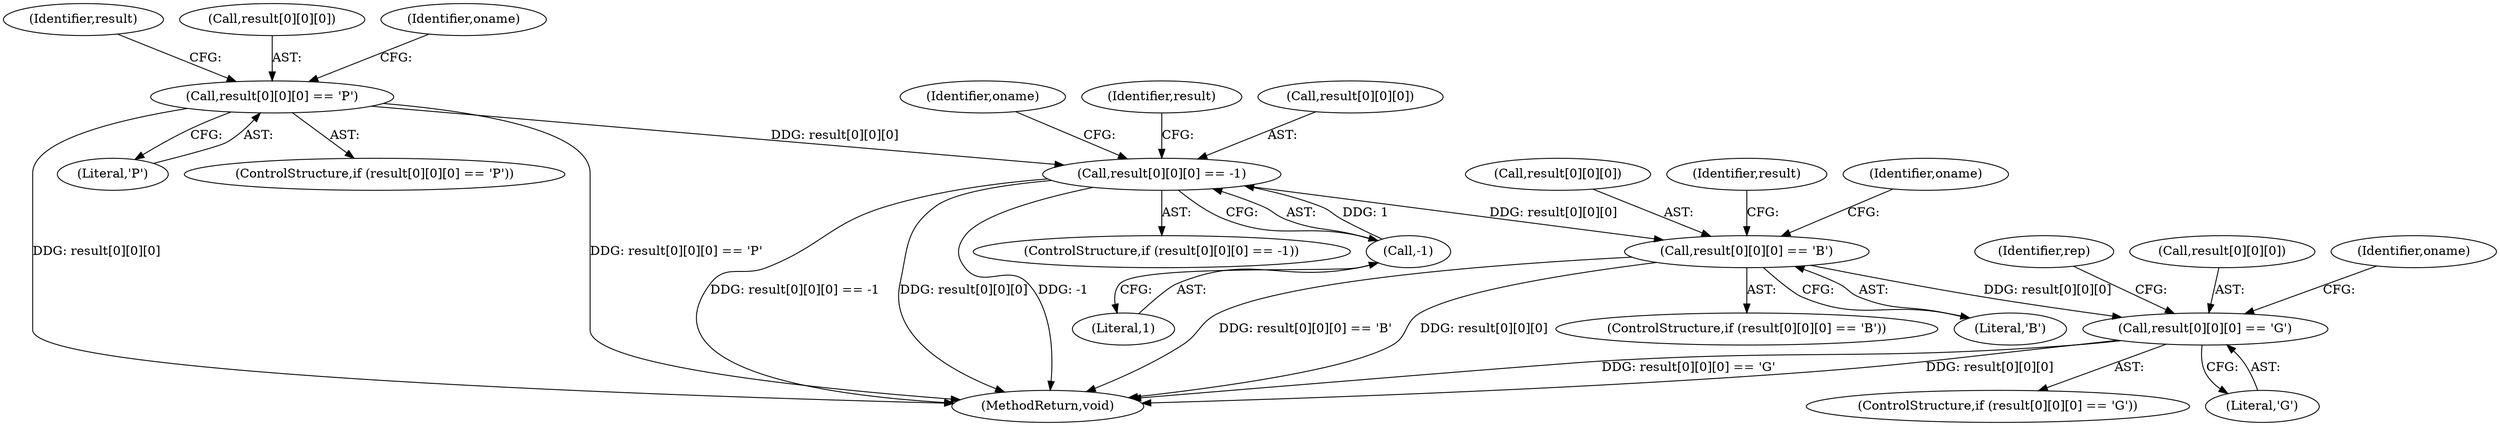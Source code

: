 digraph "0_domoticz_ee70db46f81afa582c96b887b73bcd2a86feda00@array" {
"1000186" [label="(Call,result[0][0][0] == 'G')"];
"1000172" [label="(Call,result[0][0][0] == 'B')"];
"1000157" [label="(Call,result[0][0][0] == -1)"];
"1000143" [label="(Call,result[0][0][0] == 'P')"];
"1000165" [label="(Call,-1)"];
"1000173" [label="(Call,result[0][0][0])"];
"1000143" [label="(Call,result[0][0][0] == 'P')"];
"1000190" [label="(Identifier,result)"];
"1000161" [label="(Identifier,result)"];
"1000194" [label="(Literal,'G')"];
"1000156" [label="(ControlStructure,if (result[0][0][0] == -1))"];
"1000168" [label="(Identifier,oname)"];
"1000200" [label="(Identifier,rep)"];
"1000186" [label="(Call,result[0][0][0] == 'G')"];
"1000166" [label="(Literal,1)"];
"1000182" [label="(Identifier,oname)"];
"1000142" [label="(ControlStructure,if (result[0][0][0] == 'P'))"];
"1000187" [label="(Call,result[0][0][0])"];
"1000171" [label="(ControlStructure,if (result[0][0][0] == 'B'))"];
"1000157" [label="(Call,result[0][0][0] == -1)"];
"1000144" [label="(Call,result[0][0][0])"];
"1000176" [label="(Identifier,result)"];
"1000158" [label="(Call,result[0][0][0])"];
"1000196" [label="(Identifier,oname)"];
"1000180" [label="(Literal,'B')"];
"1000153" [label="(Identifier,oname)"];
"1000172" [label="(Call,result[0][0][0] == 'B')"];
"1000202" [label="(MethodReturn,void)"];
"1000185" [label="(ControlStructure,if (result[0][0][0] == 'G'))"];
"1000151" [label="(Literal,'P')"];
"1000165" [label="(Call,-1)"];
"1000186" -> "1000185"  [label="AST: "];
"1000186" -> "1000194"  [label="CFG: "];
"1000187" -> "1000186"  [label="AST: "];
"1000194" -> "1000186"  [label="AST: "];
"1000196" -> "1000186"  [label="CFG: "];
"1000200" -> "1000186"  [label="CFG: "];
"1000186" -> "1000202"  [label="DDG: result[0][0][0] == 'G'"];
"1000186" -> "1000202"  [label="DDG: result[0][0][0]"];
"1000172" -> "1000186"  [label="DDG: result[0][0][0]"];
"1000172" -> "1000171"  [label="AST: "];
"1000172" -> "1000180"  [label="CFG: "];
"1000173" -> "1000172"  [label="AST: "];
"1000180" -> "1000172"  [label="AST: "];
"1000182" -> "1000172"  [label="CFG: "];
"1000190" -> "1000172"  [label="CFG: "];
"1000172" -> "1000202"  [label="DDG: result[0][0][0] == 'B'"];
"1000172" -> "1000202"  [label="DDG: result[0][0][0]"];
"1000157" -> "1000172"  [label="DDG: result[0][0][0]"];
"1000157" -> "1000156"  [label="AST: "];
"1000157" -> "1000165"  [label="CFG: "];
"1000158" -> "1000157"  [label="AST: "];
"1000165" -> "1000157"  [label="AST: "];
"1000168" -> "1000157"  [label="CFG: "];
"1000176" -> "1000157"  [label="CFG: "];
"1000157" -> "1000202"  [label="DDG: result[0][0][0] == -1"];
"1000157" -> "1000202"  [label="DDG: result[0][0][0]"];
"1000157" -> "1000202"  [label="DDG: -1"];
"1000143" -> "1000157"  [label="DDG: result[0][0][0]"];
"1000165" -> "1000157"  [label="DDG: 1"];
"1000143" -> "1000142"  [label="AST: "];
"1000143" -> "1000151"  [label="CFG: "];
"1000144" -> "1000143"  [label="AST: "];
"1000151" -> "1000143"  [label="AST: "];
"1000153" -> "1000143"  [label="CFG: "];
"1000161" -> "1000143"  [label="CFG: "];
"1000143" -> "1000202"  [label="DDG: result[0][0][0] == 'P'"];
"1000143" -> "1000202"  [label="DDG: result[0][0][0]"];
"1000165" -> "1000166"  [label="CFG: "];
"1000166" -> "1000165"  [label="AST: "];
}
